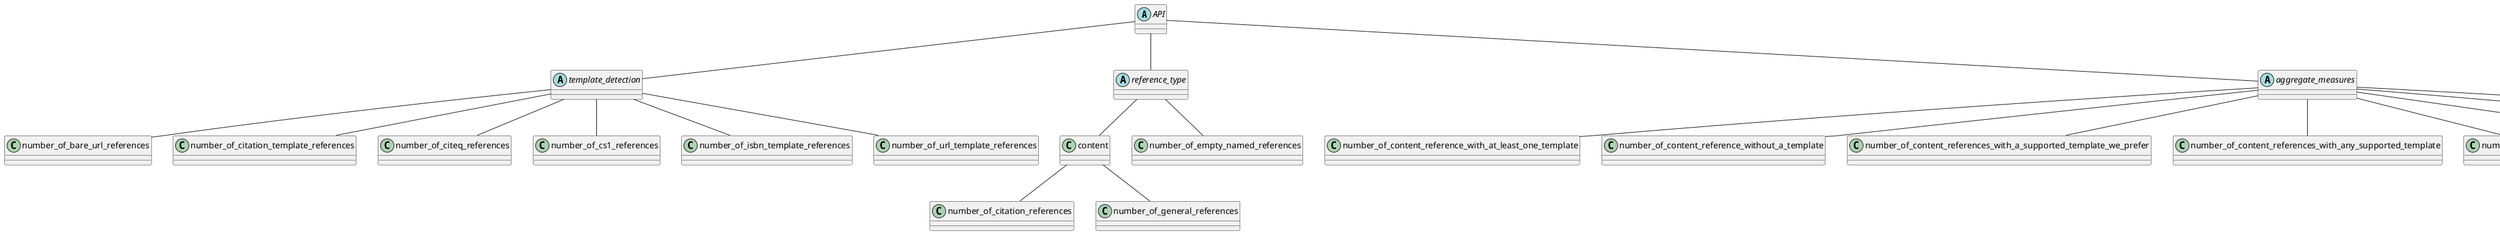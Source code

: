@startuml
'https://plantuml.com/class-diagram
abstract API
abstract template_detection
abstract reference_type
abstract aggregate_measures
API -- template_detection
API -- aggregate_measures
API -- reference_type

class "number_of_bare_url_references" as bare_url
template_detection -- bare_url

class "number_of_citation_references" as cit
content -- cit

class "number_of_content_references" as content
reference_type -- content

class "number_of_general_references" as general
content -- general

class "number_of_empty_named_references" as named
reference_type -- named

class "number_of_citation_template_references" as ct
template_detection -- ct

class "number_of_citeq_references" as citeq
template_detection -- citeq

class "number_of_cs1_references" as cs1
template_detection -- cs1

class "number_of_isbn_template_references" as isbn
template_detection -- isbn

class "number_of_url_template_references" as url
template_detection -- url

class "number_of_content_reference_with_at_least_one_template" as least_one
aggregate_measures -- least_one

class "number_of_content_reference_without_a_template" as no
aggregate_measures -- no
class "number_of_content_references_with_a_supported_template_we_prefer" as prefer
aggregate_measures -- prefer
class "number_of_content_references_with_any_supported_template" as any
aggregate_measures -- any

class "number_of_multiple_template_references" as multiple
aggregate_measures -- multiple

class "number_of_hashed_content_references" as hash
aggregate_measures -- hash

class "percent_of_content_references_with_a_hash" as perchash
aggregate_measures -- perchash

class "percent_of_content_references_without_a_template" as percno
aggregate_measures -- percno

@enduml